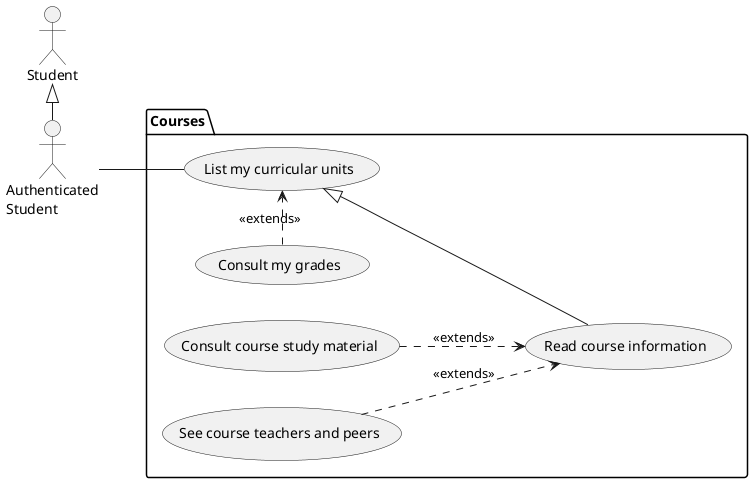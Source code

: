 @startuml
    left to right direction

    actor :Student:
    actor :Authenticated\nStudent: as AuthStudent
    Student <|- AuthStudent

    package Courses {
        usecase (List my curricular units) as U1
        usecase (Consult my grades) as U2
        U2 .> U1 : <<extends>>
        usecase (Read course information) as U3
        usecase (Consult course study material) as U4
        usecase (See course teachers and peers) as U5
        U4 ..> U3 : <<extends>>
        U5 ..> U3 : <<extends>>
    }

    AuthStudent -- U1
    U1 <|-- U3
@enduml
